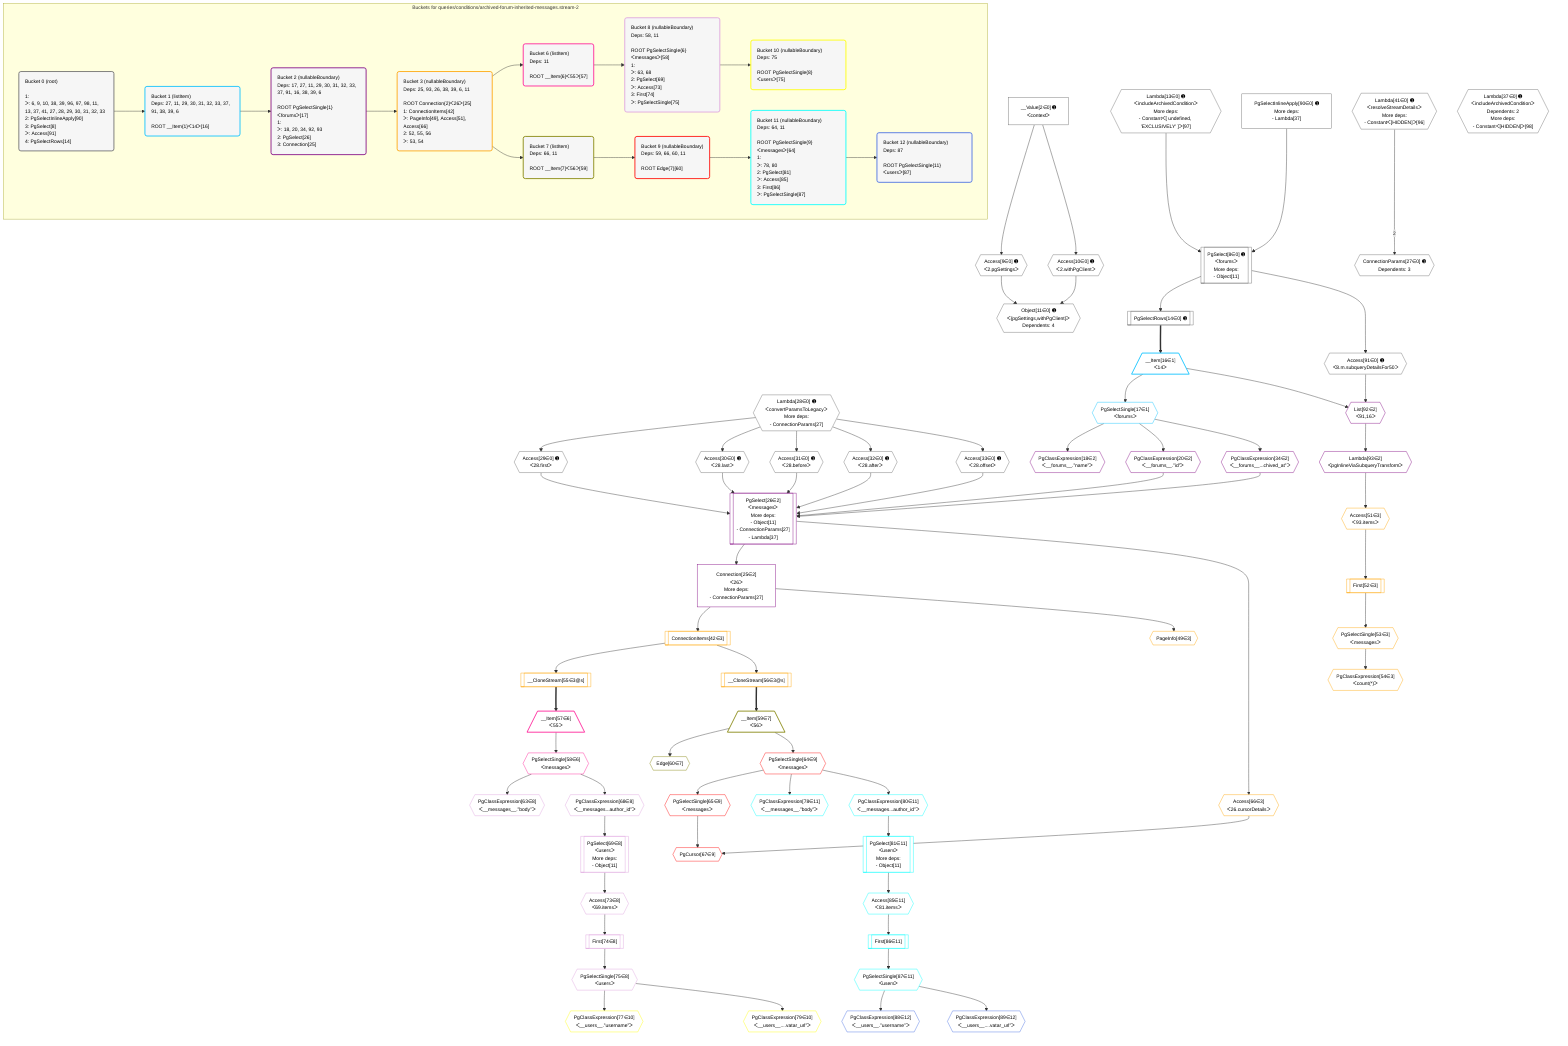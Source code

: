 %%{init: {'themeVariables': { 'fontSize': '12px'}}}%%
graph TD
    classDef path fill:#eee,stroke:#000,color:#000
    classDef plan fill:#fff,stroke-width:1px,color:#000
    classDef itemplan fill:#fff,stroke-width:2px,color:#000
    classDef unbatchedplan fill:#dff,stroke-width:1px,color:#000
    classDef sideeffectplan fill:#fcc,stroke-width:2px,color:#000
    classDef bucket fill:#f6f6f6,color:#000,stroke-width:2px,text-align:left

    subgraph "Buckets for queries/conditions/archived-forum-inherited-messages.stream-2"
    Bucket0("Bucket 0 (root)<br /><br />1: <br />ᐳ: 6, 9, 10, 38, 39, 96, 97, 98, 11, 13, 37, 41, 27, 28, 29, 30, 31, 32, 33<br />2: PgSelectInlineApply[90]<br />3: PgSelect[8]<br />ᐳ: Access[91]<br />4: PgSelectRows[14]"):::bucket
    Bucket1("Bucket 1 (listItem)<br />Deps: 27, 11, 29, 30, 31, 32, 33, 37, 91, 38, 39, 6<br /><br />ROOT __Item{1}ᐸ14ᐳ[16]"):::bucket
    Bucket2("Bucket 2 (nullableBoundary)<br />Deps: 17, 27, 11, 29, 30, 31, 32, 33, 37, 91, 16, 38, 39, 6<br /><br />ROOT PgSelectSingle{1}ᐸforumsᐳ[17]<br />1: <br />ᐳ: 18, 20, 34, 92, 93<br />2: PgSelect[26]<br />3: Connection[25]"):::bucket
    Bucket3("Bucket 3 (nullableBoundary)<br />Deps: 25, 93, 26, 38, 39, 6, 11<br /><br />ROOT Connection{2}ᐸ26ᐳ[25]<br />1: ConnectionItems[42]<br />ᐳ: PageInfo[49], Access[51], Access[66]<br />2: 52, 55, 56<br />ᐳ: 53, 54"):::bucket
    Bucket6("Bucket 6 (listItem)<br />Deps: 11<br /><br />ROOT __Item{6}ᐸ55ᐳ[57]"):::bucket
    Bucket7("Bucket 7 (listItem)<br />Deps: 66, 11<br /><br />ROOT __Item{7}ᐸ56ᐳ[59]"):::bucket
    Bucket8("Bucket 8 (nullableBoundary)<br />Deps: 58, 11<br /><br />ROOT PgSelectSingle{6}ᐸmessagesᐳ[58]<br />1: <br />ᐳ: 63, 68<br />2: PgSelect[69]<br />ᐳ: Access[73]<br />3: First[74]<br />ᐳ: PgSelectSingle[75]"):::bucket
    Bucket9("Bucket 9 (nullableBoundary)<br />Deps: 59, 66, 60, 11<br /><br />ROOT Edge{7}[60]"):::bucket
    Bucket10("Bucket 10 (nullableBoundary)<br />Deps: 75<br /><br />ROOT PgSelectSingle{8}ᐸusersᐳ[75]"):::bucket
    Bucket11("Bucket 11 (nullableBoundary)<br />Deps: 64, 11<br /><br />ROOT PgSelectSingle{9}ᐸmessagesᐳ[64]<br />1: <br />ᐳ: 78, 80<br />2: PgSelect[81]<br />ᐳ: Access[85]<br />3: First[86]<br />ᐳ: PgSelectSingle[87]"):::bucket
    Bucket12("Bucket 12 (nullableBoundary)<br />Deps: 87<br /><br />ROOT PgSelectSingle{11}ᐸusersᐳ[87]"):::bucket
    end
    Bucket0 --> Bucket1
    Bucket1 --> Bucket2
    Bucket2 --> Bucket3
    Bucket3 --> Bucket6 & Bucket7
    Bucket6 --> Bucket8
    Bucket7 --> Bucket9
    Bucket8 --> Bucket10
    Bucket9 --> Bucket11
    Bucket11 --> Bucket12

    %% plan dependencies
    PgSelect8[["PgSelect[8∈0] ➊<br />ᐸforumsᐳ<br />More deps:<br />- Object[11]"]]:::plan
    Lambda13{{"Lambda[13∈0] ➊<br />ᐸincludeArchivedConditionᐳ<br />More deps:<br />- Constantᐸ[ undefined, 'EXCLUSIVELY' ]ᐳ[97]"}}:::plan
    PgSelectInlineApply90["PgSelectInlineApply[90∈0] ➊<br />More deps:<br />- Lambda[37]"]:::plan
    Lambda13 & PgSelectInlineApply90 --> PgSelect8
    Object11{{"Object[11∈0] ➊<br />ᐸ{pgSettings,withPgClient}ᐳ<br />Dependents: 4"}}:::plan
    Access9{{"Access[9∈0] ➊<br />ᐸ2.pgSettingsᐳ"}}:::plan
    Access10{{"Access[10∈0] ➊<br />ᐸ2.withPgClientᐳ"}}:::plan
    Access9 & Access10 --> Object11
    ConnectionParams27{{"ConnectionParams[27∈0] ➊<br />Dependents: 3"}}:::plan
    Lambda41{{"Lambda[41∈0] ➊<br />ᐸresolveStreamDetailsᐳ<br />More deps:<br />- Constantᐸ[HIDDEN]ᐳ[96]"}}:::plan
    Lambda41 -- 2 --> ConnectionParams27
    __Value2["__Value[2∈0] ➊<br />ᐸcontextᐳ"]:::plan
    __Value2 --> Access9
    __Value2 --> Access10
    PgSelectRows14[["PgSelectRows[14∈0] ➊"]]:::plan
    PgSelect8 --> PgSelectRows14
    Lambda28{{"Lambda[28∈0] ➊<br />ᐸconvertParamsToLegacyᐳ<br />More deps:<br />- ConnectionParams[27]"}}:::plan
    Access29{{"Access[29∈0] ➊<br />ᐸ28.firstᐳ"}}:::plan
    Lambda28 --> Access29
    Access30{{"Access[30∈0] ➊<br />ᐸ28.lastᐳ"}}:::plan
    Lambda28 --> Access30
    Access31{{"Access[31∈0] ➊<br />ᐸ28.beforeᐳ"}}:::plan
    Lambda28 --> Access31
    Access32{{"Access[32∈0] ➊<br />ᐸ28.afterᐳ"}}:::plan
    Lambda28 --> Access32
    Access33{{"Access[33∈0] ➊<br />ᐸ28.offsetᐳ"}}:::plan
    Lambda28 --> Access33
    Lambda37{{"Lambda[37∈0] ➊<br />ᐸincludeArchivedConditionᐳ<br />Dependents: 2<br />More deps:<br />- Constantᐸ[HIDDEN]ᐳ[98]"}}:::plan
    Access91{{"Access[91∈0] ➊<br />ᐸ8.m.subqueryDetailsFor50ᐳ"}}:::plan
    PgSelect8 --> Access91
    __Item16[/"__Item[16∈1]<br />ᐸ14ᐳ"\]:::itemplan
    PgSelectRows14 ==> __Item16
    PgSelectSingle17{{"PgSelectSingle[17∈1]<br />ᐸforumsᐳ"}}:::plan
    __Item16 --> PgSelectSingle17
    PgSelect26[["PgSelect[26∈2]<br />ᐸmessagesᐳ<br />More deps:<br />- Object[11]<br />- ConnectionParams[27]<br />- Lambda[37]"]]:::plan
    PgClassExpression20{{"PgClassExpression[20∈2]<br />ᐸ__forums__.”id”ᐳ"}}:::plan
    PgClassExpression34{{"PgClassExpression[34∈2]<br />ᐸ__forums__...chived_at”ᐳ"}}:::plan
    PgClassExpression20 & Access29 & Access30 & Access31 & Access32 & Access33 & PgClassExpression34 --> PgSelect26
    Connection25["Connection[25∈2]<br />ᐸ26ᐳ<br />More deps:<br />- ConnectionParams[27]"]:::plan
    PgSelect26 --> Connection25
    List92{{"List[92∈2]<br />ᐸ91,16ᐳ"}}:::plan
    Access91 & __Item16 --> List92
    PgClassExpression18{{"PgClassExpression[18∈2]<br />ᐸ__forums__.”name”ᐳ"}}:::plan
    PgSelectSingle17 --> PgClassExpression18
    PgSelectSingle17 --> PgClassExpression20
    PgSelectSingle17 --> PgClassExpression34
    Lambda93{{"Lambda[93∈2]<br />ᐸpgInlineViaSubqueryTransformᐳ"}}:::plan
    List92 --> Lambda93
    ConnectionItems42[["ConnectionItems[42∈3]"]]:::plan
    Connection25 --> ConnectionItems42
    PageInfo49{{"PageInfo[49∈3]"}}:::plan
    Connection25 --> PageInfo49
    Access51{{"Access[51∈3]<br />ᐸ93.itemsᐳ"}}:::plan
    Lambda93 --> Access51
    First52[["First[52∈3]"]]:::plan
    Access51 --> First52
    PgSelectSingle53{{"PgSelectSingle[53∈3]<br />ᐸmessagesᐳ"}}:::plan
    First52 --> PgSelectSingle53
    PgClassExpression54{{"PgClassExpression[54∈3]<br />ᐸcount(*)ᐳ"}}:::plan
    PgSelectSingle53 --> PgClassExpression54
    __CloneStream55[["__CloneStream[55∈3@s]"]]:::plan
    ConnectionItems42 --> __CloneStream55
    __CloneStream56[["__CloneStream[56∈3@s]"]]:::plan
    ConnectionItems42 --> __CloneStream56
    Access66{{"Access[66∈3]<br />ᐸ26.cursorDetailsᐳ"}}:::plan
    PgSelect26 --> Access66
    __Item57[/"__Item[57∈6]<br />ᐸ55ᐳ"\]:::itemplan
    __CloneStream55 ==> __Item57
    PgSelectSingle58{{"PgSelectSingle[58∈6]<br />ᐸmessagesᐳ"}}:::plan
    __Item57 --> PgSelectSingle58
    __Item59[/"__Item[59∈7]<br />ᐸ56ᐳ"\]:::itemplan
    __CloneStream56 ==> __Item59
    Edge60{{"Edge[60∈7]"}}:::plan
    __Item59 --> Edge60
    PgSelect69[["PgSelect[69∈8]<br />ᐸusersᐳ<br />More deps:<br />- Object[11]"]]:::plan
    PgClassExpression68{{"PgClassExpression[68∈8]<br />ᐸ__messages...author_id”ᐳ"}}:::plan
    PgClassExpression68 --> PgSelect69
    PgClassExpression63{{"PgClassExpression[63∈8]<br />ᐸ__messages__.”body”ᐳ"}}:::plan
    PgSelectSingle58 --> PgClassExpression63
    PgSelectSingle58 --> PgClassExpression68
    Access73{{"Access[73∈8]<br />ᐸ69.itemsᐳ"}}:::plan
    PgSelect69 --> Access73
    First74[["First[74∈8]"]]:::plan
    Access73 --> First74
    PgSelectSingle75{{"PgSelectSingle[75∈8]<br />ᐸusersᐳ"}}:::plan
    First74 --> PgSelectSingle75
    PgCursor67{{"PgCursor[67∈9]"}}:::plan
    PgSelectSingle65{{"PgSelectSingle[65∈9]<br />ᐸmessagesᐳ"}}:::plan
    PgSelectSingle65 & Access66 --> PgCursor67
    PgSelectSingle64{{"PgSelectSingle[64∈9]<br />ᐸmessagesᐳ"}}:::plan
    __Item59 --> PgSelectSingle64
    PgSelectSingle64 --> PgSelectSingle65
    PgClassExpression77{{"PgClassExpression[77∈10]<br />ᐸ__users__.”username”ᐳ"}}:::plan
    PgSelectSingle75 --> PgClassExpression77
    PgClassExpression79{{"PgClassExpression[79∈10]<br />ᐸ__users__....vatar_url”ᐳ"}}:::plan
    PgSelectSingle75 --> PgClassExpression79
    PgSelect81[["PgSelect[81∈11]<br />ᐸusersᐳ<br />More deps:<br />- Object[11]"]]:::plan
    PgClassExpression80{{"PgClassExpression[80∈11]<br />ᐸ__messages...author_id”ᐳ"}}:::plan
    PgClassExpression80 --> PgSelect81
    PgClassExpression78{{"PgClassExpression[78∈11]<br />ᐸ__messages__.”body”ᐳ"}}:::plan
    PgSelectSingle64 --> PgClassExpression78
    PgSelectSingle64 --> PgClassExpression80
    Access85{{"Access[85∈11]<br />ᐸ81.itemsᐳ"}}:::plan
    PgSelect81 --> Access85
    First86[["First[86∈11]"]]:::plan
    Access85 --> First86
    PgSelectSingle87{{"PgSelectSingle[87∈11]<br />ᐸusersᐳ"}}:::plan
    First86 --> PgSelectSingle87
    PgClassExpression88{{"PgClassExpression[88∈12]<br />ᐸ__users__.”username”ᐳ"}}:::plan
    PgSelectSingle87 --> PgClassExpression88
    PgClassExpression89{{"PgClassExpression[89∈12]<br />ᐸ__users__....vatar_url”ᐳ"}}:::plan
    PgSelectSingle87 --> PgClassExpression89

    %% define steps
    classDef bucket0 stroke:#696969
    class Bucket0,__Value2,PgSelect8,Access9,Access10,Object11,Lambda13,PgSelectRows14,ConnectionParams27,Lambda28,Access29,Access30,Access31,Access32,Access33,Lambda37,Lambda41,PgSelectInlineApply90,Access91 bucket0
    classDef bucket1 stroke:#00bfff
    class Bucket1,__Item16,PgSelectSingle17 bucket1
    classDef bucket2 stroke:#7f007f
    class Bucket2,PgClassExpression18,PgClassExpression20,Connection25,PgSelect26,PgClassExpression34,List92,Lambda93 bucket2
    classDef bucket3 stroke:#ffa500
    class Bucket3,ConnectionItems42,PageInfo49,Access51,First52,PgSelectSingle53,PgClassExpression54,__CloneStream55,__CloneStream56,Access66 bucket3
    classDef bucket6 stroke:#ff1493
    class Bucket6,__Item57,PgSelectSingle58 bucket6
    classDef bucket7 stroke:#808000
    class Bucket7,__Item59,Edge60 bucket7
    classDef bucket8 stroke:#dda0dd
    class Bucket8,PgClassExpression63,PgClassExpression68,PgSelect69,Access73,First74,PgSelectSingle75 bucket8
    classDef bucket9 stroke:#ff0000
    class Bucket9,PgSelectSingle64,PgSelectSingle65,PgCursor67 bucket9
    classDef bucket10 stroke:#ffff00
    class Bucket10,PgClassExpression77,PgClassExpression79 bucket10
    classDef bucket11 stroke:#00ffff
    class Bucket11,PgClassExpression78,PgClassExpression80,PgSelect81,Access85,First86,PgSelectSingle87 bucket11
    classDef bucket12 stroke:#4169e1
    class Bucket12,PgClassExpression88,PgClassExpression89 bucket12
